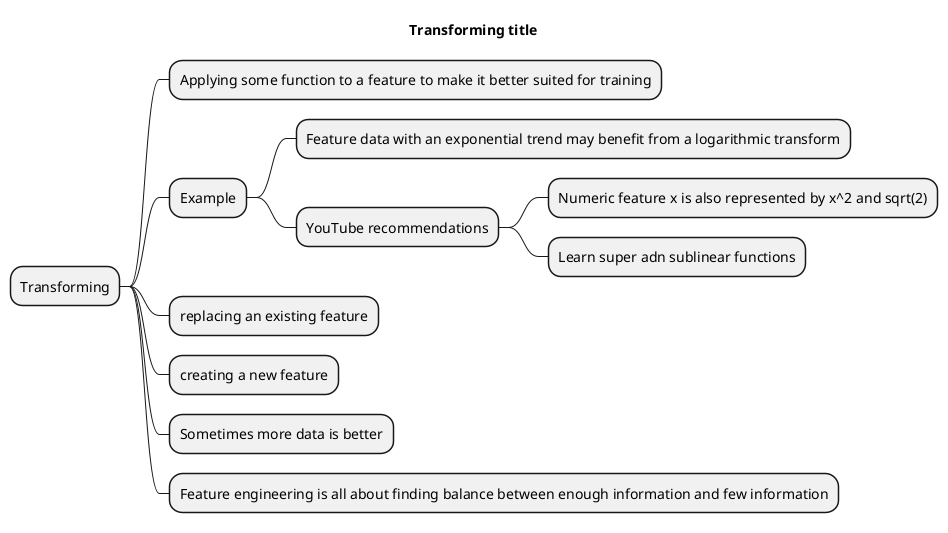 @startmindmap
'https://plantuml.com/mindmap-diagram

title Transforming title

+ Transforming
++ Applying some function to a feature to make it better suited for training
++ Example
+++ Feature data with an exponential trend may benefit from a logarithmic transform
+++ YouTube recommendations
++++ Numeric feature x is also represented by x^2 and sqrt(2)
++++ Learn super adn sublinear functions
++ replacing an existing feature
++ creating a new feature
++ Sometimes more data is better
++ Feature engineering is all about finding balance between enough information and few information

@endmindmap
